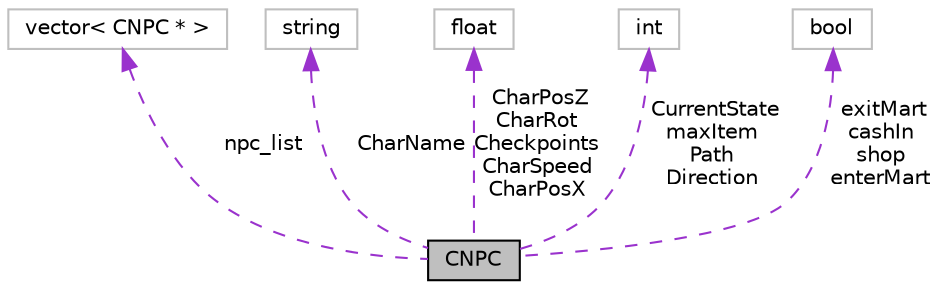 digraph "CNPC"
{
  bgcolor="transparent";
  edge [fontname="Helvetica",fontsize="10",labelfontname="Helvetica",labelfontsize="10"];
  node [fontname="Helvetica",fontsize="10",shape=record];
  Node1 [label="CNPC",height=0.2,width=0.4,color="black", fillcolor="grey75", style="filled", fontcolor="black"];
  Node2 -> Node1 [dir="back",color="darkorchid3",fontsize="10",style="dashed",label=" npc_list" ,fontname="Helvetica"];
  Node2 [label="vector\< CNPC * \>",height=0.2,width=0.4,color="grey75"];
  Node3 -> Node1 [dir="back",color="darkorchid3",fontsize="10",style="dashed",label=" CharName" ,fontname="Helvetica"];
  Node3 [label="string",height=0.2,width=0.4,color="grey75"];
  Node4 -> Node1 [dir="back",color="darkorchid3",fontsize="10",style="dashed",label=" CharPosZ\nCharRot\nCheckpoints\nCharSpeed\nCharPosX" ,fontname="Helvetica"];
  Node4 [label="float",height=0.2,width=0.4,color="grey75"];
  Node5 -> Node1 [dir="back",color="darkorchid3",fontsize="10",style="dashed",label=" CurrentState\nmaxItem\nPath\nDirection" ,fontname="Helvetica"];
  Node5 [label="int",height=0.2,width=0.4,color="grey75"];
  Node6 -> Node1 [dir="back",color="darkorchid3",fontsize="10",style="dashed",label=" exitMart\ncashIn\nshop\nenterMart" ,fontname="Helvetica"];
  Node6 [label="bool",height=0.2,width=0.4,color="grey75"];
}
